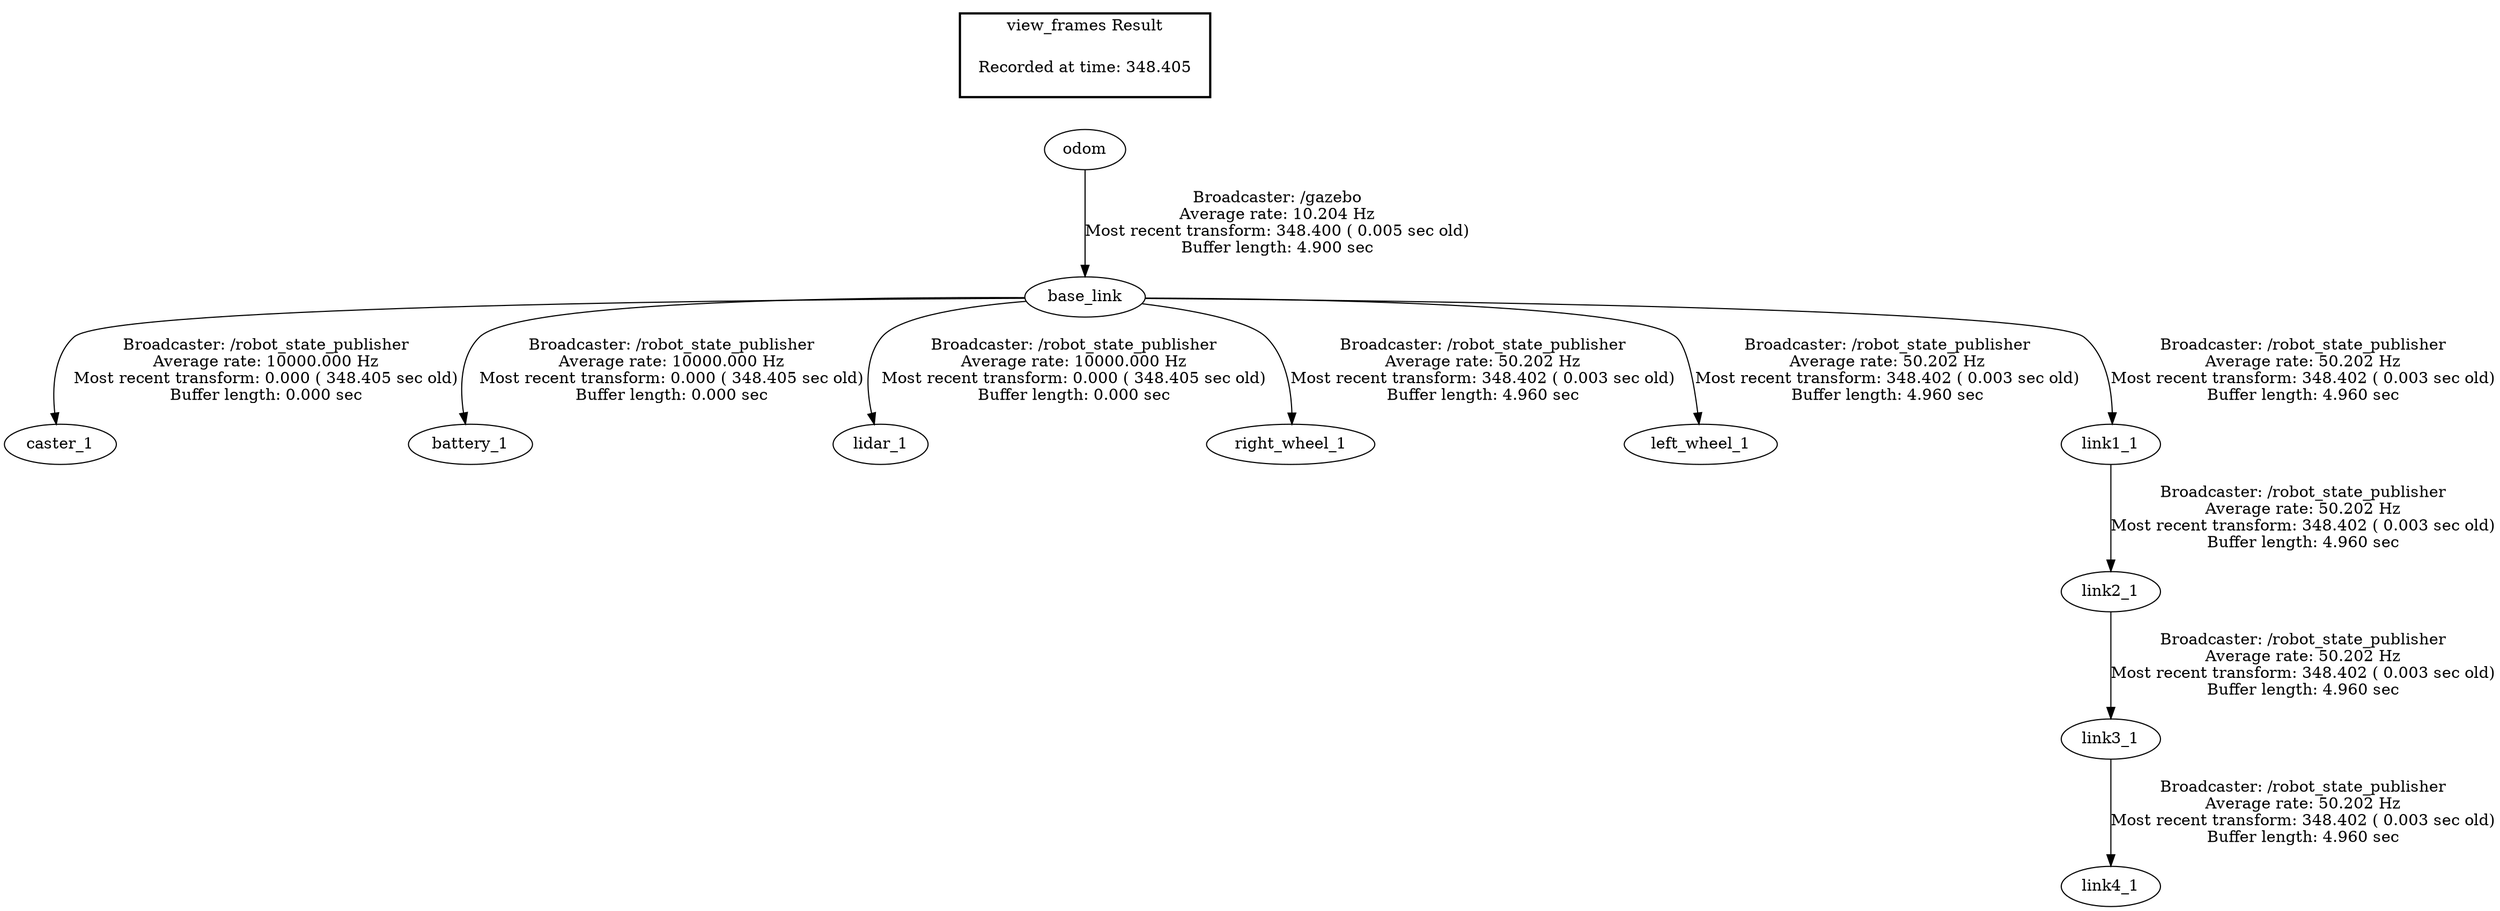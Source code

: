 digraph G {
"base_link" -> "caster_1"[label="Broadcaster: /robot_state_publisher\nAverage rate: 10000.000 Hz\nMost recent transform: 0.000 ( 348.405 sec old)\nBuffer length: 0.000 sec\n"];
"odom" -> "base_link"[label="Broadcaster: /gazebo\nAverage rate: 10.204 Hz\nMost recent transform: 348.400 ( 0.005 sec old)\nBuffer length: 4.900 sec\n"];
"base_link" -> "battery_1"[label="Broadcaster: /robot_state_publisher\nAverage rate: 10000.000 Hz\nMost recent transform: 0.000 ( 348.405 sec old)\nBuffer length: 0.000 sec\n"];
"base_link" -> "lidar_1"[label="Broadcaster: /robot_state_publisher\nAverage rate: 10000.000 Hz\nMost recent transform: 0.000 ( 348.405 sec old)\nBuffer length: 0.000 sec\n"];
"base_link" -> "right_wheel_1"[label="Broadcaster: /robot_state_publisher\nAverage rate: 50.202 Hz\nMost recent transform: 348.402 ( 0.003 sec old)\nBuffer length: 4.960 sec\n"];
"base_link" -> "left_wheel_1"[label="Broadcaster: /robot_state_publisher\nAverage rate: 50.202 Hz\nMost recent transform: 348.402 ( 0.003 sec old)\nBuffer length: 4.960 sec\n"];
"base_link" -> "link1_1"[label="Broadcaster: /robot_state_publisher\nAverage rate: 50.202 Hz\nMost recent transform: 348.402 ( 0.003 sec old)\nBuffer length: 4.960 sec\n"];
"link1_1" -> "link2_1"[label="Broadcaster: /robot_state_publisher\nAverage rate: 50.202 Hz\nMost recent transform: 348.402 ( 0.003 sec old)\nBuffer length: 4.960 sec\n"];
"link2_1" -> "link3_1"[label="Broadcaster: /robot_state_publisher\nAverage rate: 50.202 Hz\nMost recent transform: 348.402 ( 0.003 sec old)\nBuffer length: 4.960 sec\n"];
"link3_1" -> "link4_1"[label="Broadcaster: /robot_state_publisher\nAverage rate: 50.202 Hz\nMost recent transform: 348.402 ( 0.003 sec old)\nBuffer length: 4.960 sec\n"];
edge [style=invis];
 subgraph cluster_legend { style=bold; color=black; label ="view_frames Result";
"Recorded at time: 348.405"[ shape=plaintext ] ;
 }->"odom";
}